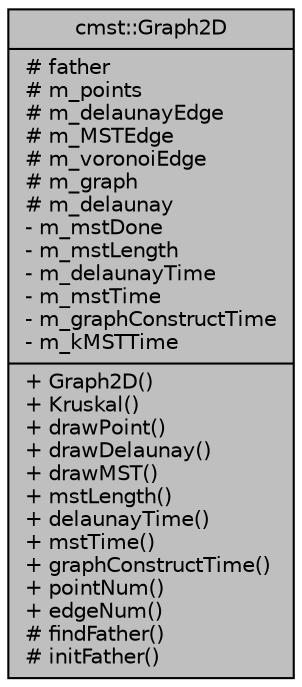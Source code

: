 digraph "cmst::Graph2D"
{
  edge [fontname="Helvetica",fontsize="10",labelfontname="Helvetica",labelfontsize="10"];
  node [fontname="Helvetica",fontsize="10",shape=record];
  Node1 [label="{cmst::Graph2D\n|# father\l# m_points\l# m_delaunayEdge\l# m_MSTEdge\l# m_voronoiEdge\l# m_graph\l# m_delaunay\l- m_mstDone\l- m_mstLength\l- m_delaunayTime\l- m_mstTime\l- m_graphConstructTime\l- m_kMSTTime\l|+ Graph2D()\l+ Kruskal()\l+ drawPoint()\l+ drawDelaunay()\l+ drawMST()\l+ mstLength()\l+ delaunayTime()\l+ mstTime()\l+ graphConstructTime()\l+ pointNum()\l+ edgeNum()\l# findFather()\l# initFather()\l}",height=0.2,width=0.4,color="black", fillcolor="grey75", style="filled", fontcolor="black"];
}

